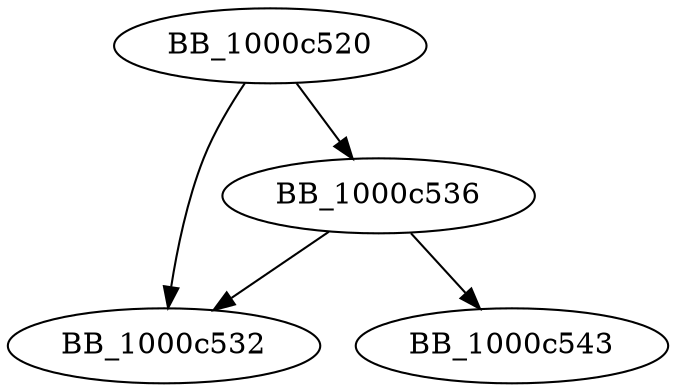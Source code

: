 DiGraph __ValidateImageBase{
BB_1000c520->BB_1000c532
BB_1000c520->BB_1000c536
BB_1000c536->BB_1000c532
BB_1000c536->BB_1000c543
}
